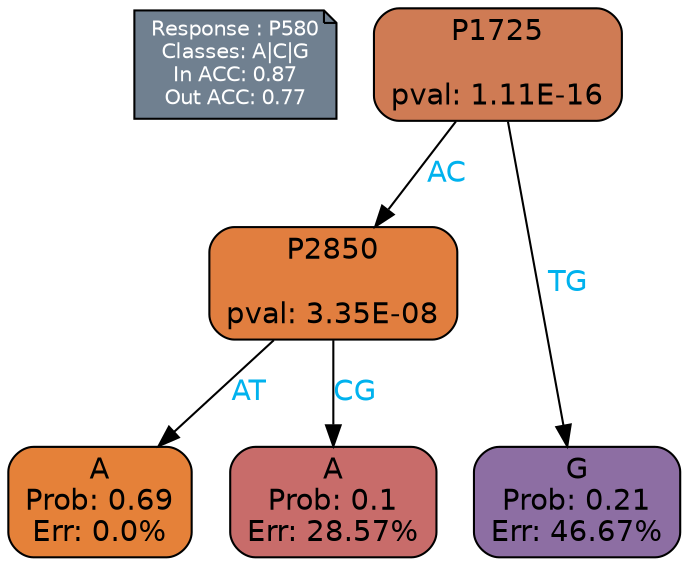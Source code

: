 digraph Tree {
node [shape=box, style="filled, rounded", color="black", fontname=helvetica] ;
graph [ranksep=equally, splines=polylines, bgcolor=transparent, dpi=600] ;
edge [fontname=helvetica] ;
LEGEND [label="Response : P580
Classes: A|C|G
In ACC: 0.87
Out ACC: 0.77
",shape=note,align=left,style=filled,fillcolor="slategray",fontcolor="white",fontsize=10];1 [label="P1725

pval: 1.11E-16", fillcolor="#cf7b54"] ;
2 [label="P2850

pval: 3.35E-08", fillcolor="#e17e3f"] ;
3 [label="A
Prob: 0.69
Err: 0.0%", fillcolor="#e58139"] ;
4 [label="A
Prob: 0.1
Err: 28.57%", fillcolor="#c86c6a"] ;
5 [label="G
Prob: 0.21
Err: 46.67%", fillcolor="#8d6ea3"] ;
1 -> 2 [label="AC",fontcolor=deepskyblue2] ;
1 -> 5 [label="TG",fontcolor=deepskyblue2] ;
2 -> 3 [label="AT",fontcolor=deepskyblue2] ;
2 -> 4 [label="CG",fontcolor=deepskyblue2] ;
{rank = same; 3;4;5;}{rank = same; LEGEND;1;}}